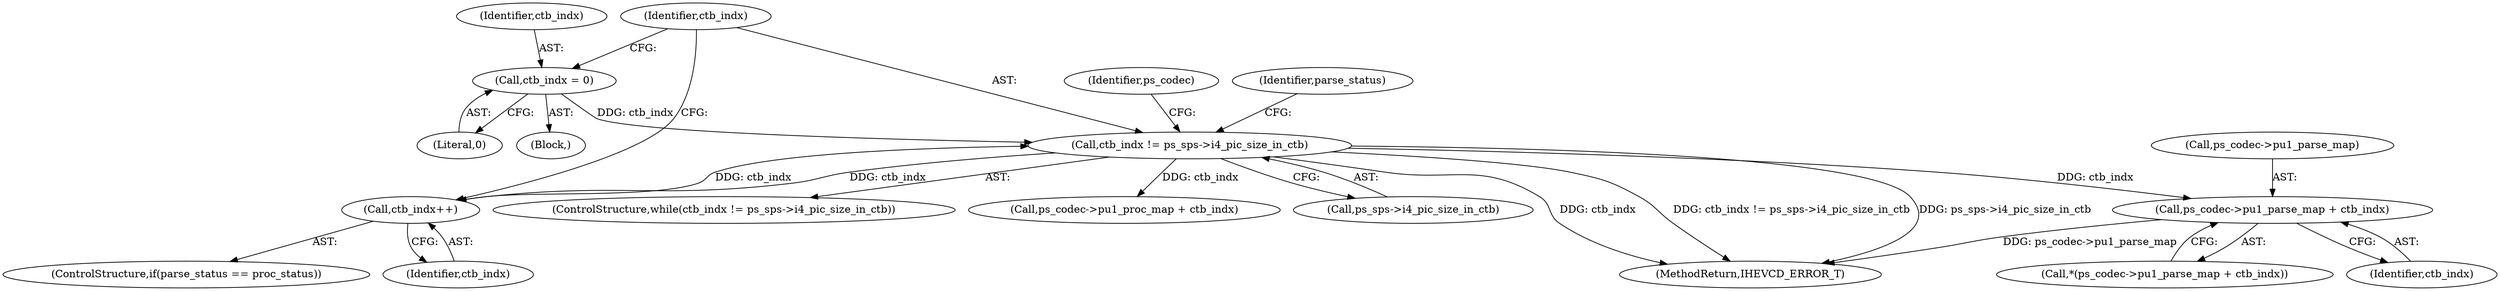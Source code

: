 digraph "0_Android_bcfc7124f6ef9f1ec128fb2e90de774a5b33d199_0@pointer" {
"1004747" [label="(Call,ps_codec->pu1_parse_map + ctb_indx)"];
"1004737" [label="(Call,ctb_indx != ps_sps->i4_pic_size_in_ctb)"];
"1004733" [label="(Call,ctb_indx = 0)"];
"1004767" [label="(Call,ctb_indx++)"];
"1004768" [label="(Identifier,ctb_indx)"];
"1004763" [label="(ControlStructure,if(parse_status == proc_status))"];
"1005079" [label="(MethodReturn,IHEVCD_ERROR_T)"];
"1004751" [label="(Identifier,ctb_indx)"];
"1004746" [label="(Call,*(ps_codec->pu1_parse_map + ctb_indx))"];
"1004736" [label="(ControlStructure,while(ctb_indx != ps_sps->i4_pic_size_in_ctb))"];
"1004745" [label="(Identifier,parse_status)"];
"1004772" [label="(Identifier,ps_codec)"];
"1004737" [label="(Call,ctb_indx != ps_sps->i4_pic_size_in_ctb)"];
"1004738" [label="(Identifier,ctb_indx)"];
"1004747" [label="(Call,ps_codec->pu1_parse_map + ctb_indx)"];
"1004733" [label="(Call,ctb_indx = 0)"];
"1004731" [label="(Block,)"];
"1004734" [label="(Identifier,ctb_indx)"];
"1004748" [label="(Call,ps_codec->pu1_parse_map)"];
"1004757" [label="(Call,ps_codec->pu1_proc_map + ctb_indx)"];
"1004739" [label="(Call,ps_sps->i4_pic_size_in_ctb)"];
"1004767" [label="(Call,ctb_indx++)"];
"1004735" [label="(Literal,0)"];
"1004747" -> "1004746"  [label="AST: "];
"1004747" -> "1004751"  [label="CFG: "];
"1004748" -> "1004747"  [label="AST: "];
"1004751" -> "1004747"  [label="AST: "];
"1004746" -> "1004747"  [label="CFG: "];
"1004747" -> "1005079"  [label="DDG: ps_codec->pu1_parse_map"];
"1004737" -> "1004747"  [label="DDG: ctb_indx"];
"1004737" -> "1004736"  [label="AST: "];
"1004737" -> "1004739"  [label="CFG: "];
"1004738" -> "1004737"  [label="AST: "];
"1004739" -> "1004737"  [label="AST: "];
"1004745" -> "1004737"  [label="CFG: "];
"1004772" -> "1004737"  [label="CFG: "];
"1004737" -> "1005079"  [label="DDG: ctb_indx != ps_sps->i4_pic_size_in_ctb"];
"1004737" -> "1005079"  [label="DDG: ps_sps->i4_pic_size_in_ctb"];
"1004737" -> "1005079"  [label="DDG: ctb_indx"];
"1004733" -> "1004737"  [label="DDG: ctb_indx"];
"1004767" -> "1004737"  [label="DDG: ctb_indx"];
"1004737" -> "1004757"  [label="DDG: ctb_indx"];
"1004737" -> "1004767"  [label="DDG: ctb_indx"];
"1004733" -> "1004731"  [label="AST: "];
"1004733" -> "1004735"  [label="CFG: "];
"1004734" -> "1004733"  [label="AST: "];
"1004735" -> "1004733"  [label="AST: "];
"1004738" -> "1004733"  [label="CFG: "];
"1004767" -> "1004763"  [label="AST: "];
"1004767" -> "1004768"  [label="CFG: "];
"1004768" -> "1004767"  [label="AST: "];
"1004738" -> "1004767"  [label="CFG: "];
}
